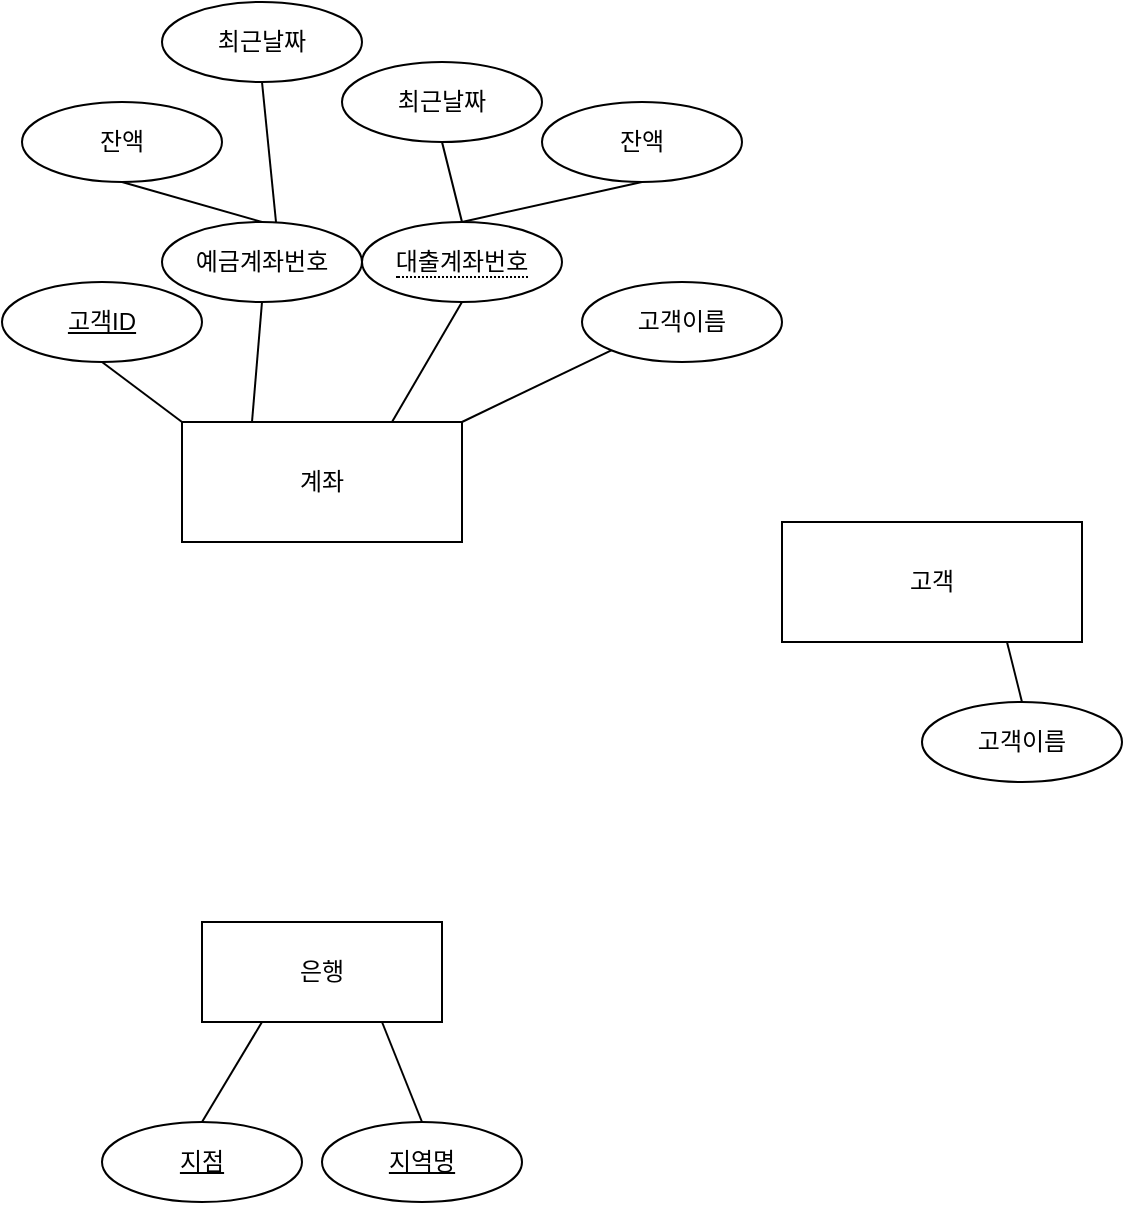 <mxfile version="22.1.3" type="github">
  <diagram id="R2lEEEUBdFMjLlhIrx00" name="Page-1">
    <mxGraphModel dx="583" dy="762" grid="1" gridSize="10" guides="1" tooltips="1" connect="1" arrows="1" fold="1" page="1" pageScale="1" pageWidth="850" pageHeight="1100" math="0" shadow="0" extFonts="Permanent Marker^https://fonts.googleapis.com/css?family=Permanent+Marker">
      <root>
        <mxCell id="0" />
        <mxCell id="1" parent="0" />
        <mxCell id="ex15Wu89XBBNbvbOtpgM-3" value="은행" style="whiteSpace=wrap;html=1;align=center;" vertex="1" parent="1">
          <mxGeometry x="150" y="670" width="120" height="50" as="geometry" />
        </mxCell>
        <mxCell id="ex15Wu89XBBNbvbOtpgM-4" value="지점" style="ellipse;whiteSpace=wrap;html=1;align=center;fontStyle=4;" vertex="1" parent="1">
          <mxGeometry x="100" y="770" width="100" height="40" as="geometry" />
        </mxCell>
        <mxCell id="ex15Wu89XBBNbvbOtpgM-6" value="지역명" style="ellipse;whiteSpace=wrap;html=1;align=center;fontStyle=4;" vertex="1" parent="1">
          <mxGeometry x="210" y="770" width="100" height="40" as="geometry" />
        </mxCell>
        <mxCell id="ex15Wu89XBBNbvbOtpgM-7" value="" style="endArrow=none;html=1;rounded=0;exitX=0.5;exitY=0;exitDx=0;exitDy=0;entryX=0.25;entryY=1;entryDx=0;entryDy=0;" edge="1" parent="1" source="ex15Wu89XBBNbvbOtpgM-4" target="ex15Wu89XBBNbvbOtpgM-3">
          <mxGeometry relative="1" as="geometry">
            <mxPoint x="210" y="1010" as="sourcePoint" />
            <mxPoint x="370" y="1010" as="targetPoint" />
          </mxGeometry>
        </mxCell>
        <mxCell id="ex15Wu89XBBNbvbOtpgM-8" value="" style="endArrow=none;html=1;rounded=0;exitX=0.5;exitY=0;exitDx=0;exitDy=0;entryX=0.75;entryY=1;entryDx=0;entryDy=0;" edge="1" parent="1" source="ex15Wu89XBBNbvbOtpgM-6" target="ex15Wu89XBBNbvbOtpgM-3">
          <mxGeometry relative="1" as="geometry">
            <mxPoint x="210" y="1010" as="sourcePoint" />
            <mxPoint x="370" y="1010" as="targetPoint" />
          </mxGeometry>
        </mxCell>
        <mxCell id="ex15Wu89XBBNbvbOtpgM-9" value="계좌" style="whiteSpace=wrap;html=1;align=center;" vertex="1" parent="1">
          <mxGeometry x="140" y="420" width="140" height="60" as="geometry" />
        </mxCell>
        <mxCell id="ex15Wu89XBBNbvbOtpgM-10" value="예금계좌번호" style="ellipse;whiteSpace=wrap;html=1;align=center;" vertex="1" parent="1">
          <mxGeometry x="130" y="320" width="100" height="40" as="geometry" />
        </mxCell>
        <mxCell id="ex15Wu89XBBNbvbOtpgM-11" value="&lt;span style=&quot;border-bottom: 1px dotted&quot;&gt;대출계좌번호&lt;/span&gt;" style="ellipse;whiteSpace=wrap;html=1;align=center;" vertex="1" parent="1">
          <mxGeometry x="230" y="320" width="100" height="40" as="geometry" />
        </mxCell>
        <mxCell id="ex15Wu89XBBNbvbOtpgM-13" value="잔액" style="ellipse;whiteSpace=wrap;html=1;align=center;" vertex="1" parent="1">
          <mxGeometry x="60" y="260" width="100" height="40" as="geometry" />
        </mxCell>
        <mxCell id="ex15Wu89XBBNbvbOtpgM-14" value="고객ID" style="ellipse;whiteSpace=wrap;html=1;align=center;fontStyle=4;" vertex="1" parent="1">
          <mxGeometry x="50" y="350" width="100" height="40" as="geometry" />
        </mxCell>
        <mxCell id="ex15Wu89XBBNbvbOtpgM-16" value="" style="endArrow=none;html=1;rounded=0;exitX=0.5;exitY=1;exitDx=0;exitDy=0;entryX=0;entryY=0;entryDx=0;entryDy=0;" edge="1" parent="1" source="ex15Wu89XBBNbvbOtpgM-14" target="ex15Wu89XBBNbvbOtpgM-9">
          <mxGeometry relative="1" as="geometry">
            <mxPoint x="250" y="200" as="sourcePoint" />
            <mxPoint x="410" y="200" as="targetPoint" />
          </mxGeometry>
        </mxCell>
        <mxCell id="ex15Wu89XBBNbvbOtpgM-17" value="" style="endArrow=none;html=1;rounded=0;exitX=0.5;exitY=1;exitDx=0;exitDy=0;entryX=0.25;entryY=0;entryDx=0;entryDy=0;" edge="1" parent="1" source="ex15Wu89XBBNbvbOtpgM-10" target="ex15Wu89XBBNbvbOtpgM-9">
          <mxGeometry relative="1" as="geometry">
            <mxPoint x="250" y="200" as="sourcePoint" />
            <mxPoint x="410" y="200" as="targetPoint" />
          </mxGeometry>
        </mxCell>
        <mxCell id="ex15Wu89XBBNbvbOtpgM-18" value="" style="endArrow=none;html=1;rounded=0;exitX=0.75;exitY=0;exitDx=0;exitDy=0;entryX=0.5;entryY=1;entryDx=0;entryDy=0;" edge="1" parent="1" source="ex15Wu89XBBNbvbOtpgM-9" target="ex15Wu89XBBNbvbOtpgM-11">
          <mxGeometry relative="1" as="geometry">
            <mxPoint x="250" y="200" as="sourcePoint" />
            <mxPoint x="410" y="200" as="targetPoint" />
          </mxGeometry>
        </mxCell>
        <mxCell id="ex15Wu89XBBNbvbOtpgM-19" value="" style="endArrow=none;html=1;rounded=0;exitX=0.5;exitY=0;exitDx=0;exitDy=0;entryX=0.5;entryY=1;entryDx=0;entryDy=0;" edge="1" parent="1" source="ex15Wu89XBBNbvbOtpgM-10" target="ex15Wu89XBBNbvbOtpgM-13">
          <mxGeometry relative="1" as="geometry">
            <mxPoint x="250" y="410" as="sourcePoint" />
            <mxPoint x="410" y="410" as="targetPoint" />
          </mxGeometry>
        </mxCell>
        <mxCell id="ex15Wu89XBBNbvbOtpgM-20" value="잔액" style="ellipse;whiteSpace=wrap;html=1;align=center;" vertex="1" parent="1">
          <mxGeometry x="320" y="260" width="100" height="40" as="geometry" />
        </mxCell>
        <mxCell id="ex15Wu89XBBNbvbOtpgM-21" value="최근날짜" style="ellipse;whiteSpace=wrap;html=1;align=center;" vertex="1" parent="1">
          <mxGeometry x="130" y="210" width="100" height="40" as="geometry" />
        </mxCell>
        <mxCell id="ex15Wu89XBBNbvbOtpgM-22" value="" style="endArrow=none;html=1;rounded=0;exitX=0.5;exitY=1;exitDx=0;exitDy=0;entryX=0.5;entryY=0;entryDx=0;entryDy=0;" edge="1" parent="1" source="ex15Wu89XBBNbvbOtpgM-20" target="ex15Wu89XBBNbvbOtpgM-11">
          <mxGeometry relative="1" as="geometry">
            <mxPoint x="430" y="230" as="sourcePoint" />
            <mxPoint x="590" y="230" as="targetPoint" />
          </mxGeometry>
        </mxCell>
        <mxCell id="ex15Wu89XBBNbvbOtpgM-23" value="" style="endArrow=none;html=1;rounded=0;exitX=0.5;exitY=1;exitDx=0;exitDy=0;entryX=0.57;entryY=0;entryDx=0;entryDy=0;entryPerimeter=0;" edge="1" parent="1" source="ex15Wu89XBBNbvbOtpgM-21" target="ex15Wu89XBBNbvbOtpgM-10">
          <mxGeometry relative="1" as="geometry">
            <mxPoint x="430" y="380" as="sourcePoint" />
            <mxPoint x="590" y="380" as="targetPoint" />
          </mxGeometry>
        </mxCell>
        <mxCell id="ex15Wu89XBBNbvbOtpgM-24" value="최근날짜" style="ellipse;whiteSpace=wrap;html=1;align=center;" vertex="1" parent="1">
          <mxGeometry x="220" y="240" width="100" height="40" as="geometry" />
        </mxCell>
        <mxCell id="ex15Wu89XBBNbvbOtpgM-25" value="" style="endArrow=none;html=1;rounded=0;exitX=0.5;exitY=1;exitDx=0;exitDy=0;entryX=0.5;entryY=0;entryDx=0;entryDy=0;" edge="1" parent="1" source="ex15Wu89XBBNbvbOtpgM-24" target="ex15Wu89XBBNbvbOtpgM-11">
          <mxGeometry relative="1" as="geometry">
            <mxPoint x="300" y="250" as="sourcePoint" />
            <mxPoint x="290" y="320" as="targetPoint" />
          </mxGeometry>
        </mxCell>
        <mxCell id="ex15Wu89XBBNbvbOtpgM-26" value="고객이름" style="ellipse;whiteSpace=wrap;html=1;align=center;" vertex="1" parent="1">
          <mxGeometry x="340" y="350" width="100" height="40" as="geometry" />
        </mxCell>
        <mxCell id="ex15Wu89XBBNbvbOtpgM-27" value="" style="endArrow=none;html=1;rounded=0;exitX=1;exitY=0;exitDx=0;exitDy=0;entryX=0;entryY=1;entryDx=0;entryDy=0;" edge="1" parent="1" source="ex15Wu89XBBNbvbOtpgM-9" target="ex15Wu89XBBNbvbOtpgM-26">
          <mxGeometry relative="1" as="geometry">
            <mxPoint x="280" y="410" as="sourcePoint" />
            <mxPoint x="360" y="210" as="targetPoint" />
          </mxGeometry>
        </mxCell>
        <mxCell id="ex15Wu89XBBNbvbOtpgM-28" value="고객" style="whiteSpace=wrap;html=1;align=center;" vertex="1" parent="1">
          <mxGeometry x="440" y="470" width="150" height="60" as="geometry" />
        </mxCell>
        <mxCell id="ex15Wu89XBBNbvbOtpgM-31" value="고객이름" style="ellipse;whiteSpace=wrap;html=1;align=center;" vertex="1" parent="1">
          <mxGeometry x="510" y="560" width="100" height="40" as="geometry" />
        </mxCell>
        <mxCell id="ex15Wu89XBBNbvbOtpgM-32" value="" style="endArrow=none;html=1;rounded=0;entryX=0.5;entryY=0;entryDx=0;entryDy=0;exitX=0.75;exitY=1;exitDx=0;exitDy=0;" edge="1" parent="1" source="ex15Wu89XBBNbvbOtpgM-28" target="ex15Wu89XBBNbvbOtpgM-31">
          <mxGeometry relative="1" as="geometry">
            <mxPoint x="280" y="480" as="sourcePoint" />
            <mxPoint x="440" y="480" as="targetPoint" />
          </mxGeometry>
        </mxCell>
      </root>
    </mxGraphModel>
  </diagram>
</mxfile>
